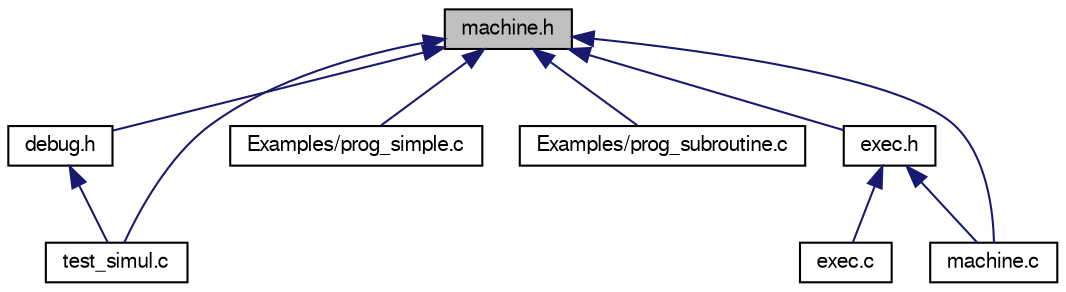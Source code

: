 digraph G
{
  edge [fontname="FreeSans",fontsize="10",labelfontname="FreeSans",labelfontsize="10"];
  node [fontname="FreeSans",fontsize="10",shape=record];
  Node1 [label="machine.h",height=0.2,width=0.4,color="black", fillcolor="grey75", style="filled" fontcolor="black"];
  Node1 -> Node2 [dir=back,color="midnightblue",fontsize="10",style="solid",fontname="FreeSans"];
  Node2 [label="debug.h",height=0.2,width=0.4,color="black", fillcolor="white", style="filled",URL="$debug_8h.html",tooltip="Fonctions de mise au point interactive."];
  Node2 -> Node3 [dir=back,color="midnightblue",fontsize="10",style="solid",fontname="FreeSans"];
  Node3 [label="test_simul.c",height=0.2,width=0.4,color="black", fillcolor="white", style="filled",URL="$test__simul_8c.html",tooltip="Test du simulateur."];
  Node1 -> Node4 [dir=back,color="midnightblue",fontsize="10",style="solid",fontname="FreeSans"];
  Node4 [label="Examples/prog_simple.c",height=0.2,width=0.4,color="black", fillcolor="white", style="filled",URL="$prog__simple_8c.html"];
  Node1 -> Node5 [dir=back,color="midnightblue",fontsize="10",style="solid",fontname="FreeSans"];
  Node5 [label="Examples/prog_subroutine.c",height=0.2,width=0.4,color="black", fillcolor="white", style="filled",URL="$prog__subroutine_8c.html"];
  Node1 -> Node6 [dir=back,color="midnightblue",fontsize="10",style="solid",fontname="FreeSans"];
  Node6 [label="exec.h",height=0.2,width=0.4,color="black", fillcolor="white", style="filled",URL="$exec_8h.html",tooltip="Exécution d&#39;une instruction."];
  Node6 -> Node7 [dir=back,color="midnightblue",fontsize="10",style="solid",fontname="FreeSans"];
  Node7 [label="exec.c",height=0.2,width=0.4,color="black", fillcolor="white", style="filled",URL="$exec_8c.html",tooltip="Implémentation de exec.h. Execute une intstruction."];
  Node6 -> Node8 [dir=back,color="midnightblue",fontsize="10",style="solid",fontname="FreeSans"];
  Node8 [label="machine.c",height=0.2,width=0.4,color="black", fillcolor="white", style="filled",URL="$machine_8c.html"];
  Node1 -> Node8 [dir=back,color="midnightblue",fontsize="10",style="solid",fontname="FreeSans"];
  Node1 -> Node3 [dir=back,color="midnightblue",fontsize="10",style="solid",fontname="FreeSans"];
}
